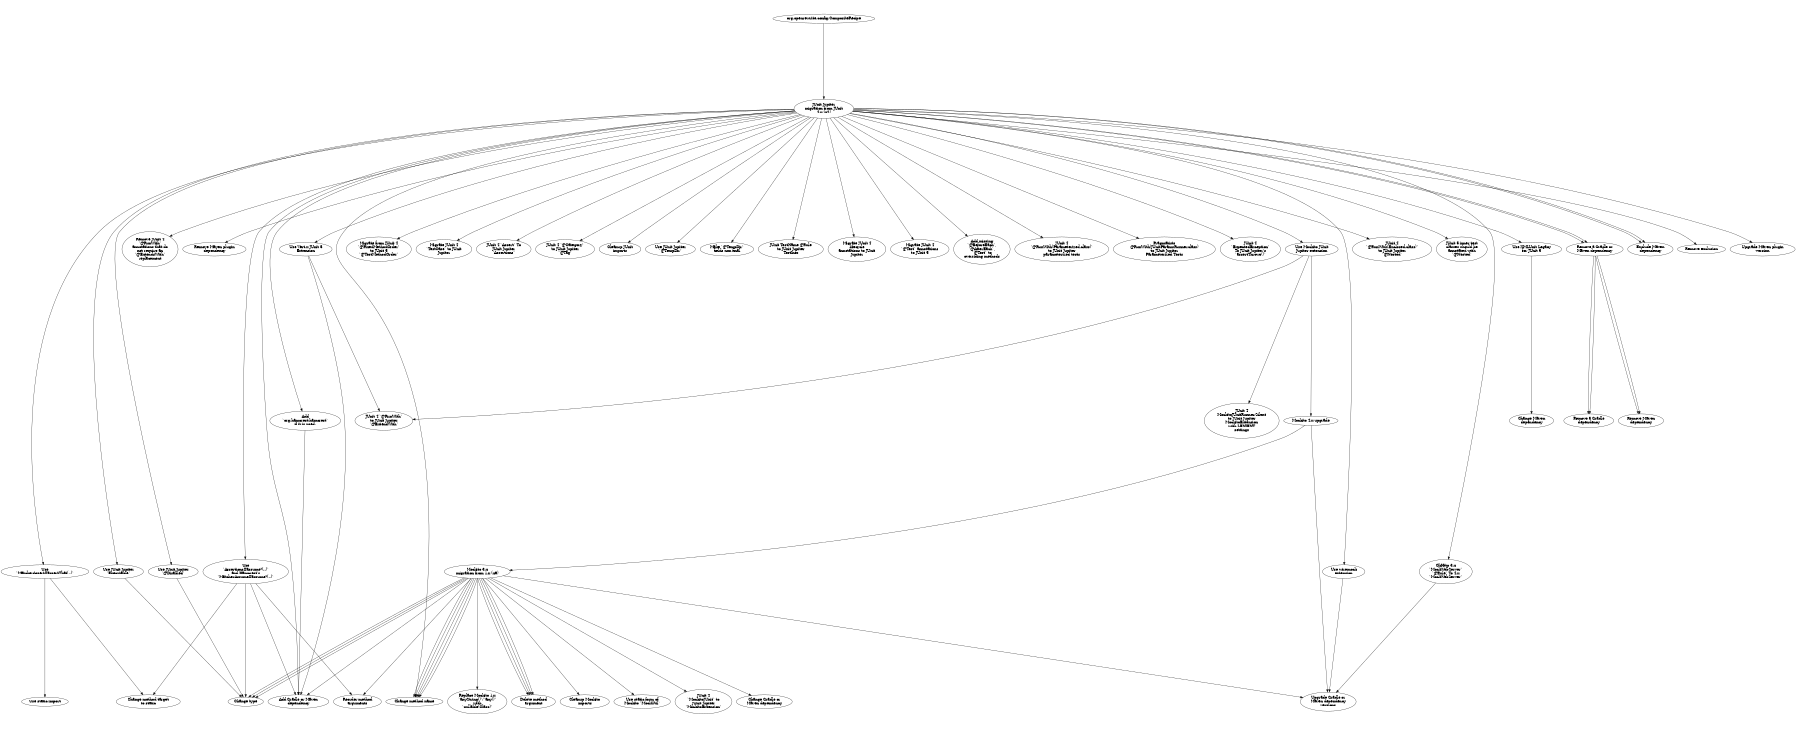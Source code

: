 digraph G {
  ratio="fill";
  size="12,5!";
  org_openrewrite_java_dependencies_UpgradeDependencyVersion [label="Upgrade Gradle or
Maven dependency
versions"];
  org_openrewrite_java_testing_junit5_UseWiremockExtension [label="Use wiremock
extension"];
  org_openrewrite_java_ChangeType [label="Change type"];
  org_openrewrite_java_testing_junit5_IgnoreToDisabled [label="Use JUnit Jupiter
`@Disabled`"];
  org_openrewrite_java_ChangeType [label="Change type"];
  org_openrewrite_java_testing_junit5_ThrowingRunnableToExecutable [label="Use JUnit Jupiter
`Executable`"];
  org_openrewrite_java_testing_junit5_RemoveObsoleteRunners [label="Remove JUnit 4
`@RunWith`
annotations that do
not require an
`@ExtendsWith`
replacement"];
  org_openrewrite_maven_RemovePluginDependency [label="Remove Maven plugin
dependency"];
  org_openrewrite_java_ChangeMethodTargetToStatic [label="Change method target
to static"];
  org_openrewrite_java_UseStaticImport [label="Use static import"];
  org_openrewrite_java_testing_junit5_UseHamcrestAssertThat [label="Use
`MatcherAssert#assertThat(..)`"];
  org_openrewrite_java_dependencies_AddDependency [label="Add Gradle or Maven
dependency"];
  org_openrewrite_java_ChangeMethodTargetToStatic [label="Change method target
to static"];
  org_openrewrite_java_ReorderMethodArguments [label="Reorder method
arguments"];
  org_openrewrite_java_ChangeType [label="Change type"];
  org_openrewrite_java_testing_junit5_MigrateAssumptions [label="Use
`Assertions#assume*(..)`
and Hamcrest's
`MatcherAssume#assume*(..)`"];
  org_openrewrite_java_ChangeType [label="Change type"];
  org_openrewrite_java_testing_mockito_AnyToNullable [label="Replace Mockito 1.x
`anyString()`/`any()`
with
`nullable(Class)`"];
  org_openrewrite_java_ChangeType [label="Change type"];
  org_openrewrite_java_ChangeMethodName [label="Change method name"];
  org_openrewrite_java_DeleteMethodArgument [label="Delete method
argument"];
  org_openrewrite_java_ChangeMethodName [label="Change method name"];
  org_openrewrite_java_DeleteMethodArgument [label="Delete method
argument"];
  org_openrewrite_java_ChangeMethodName [label="Change method name"];
  org_openrewrite_java_DeleteMethodArgument [label="Delete method
argument"];
  org_openrewrite_java_ChangeMethodName [label="Change method name"];
  org_openrewrite_java_DeleteMethodArgument [label="Delete method
argument"];
  org_openrewrite_java_ReorderMethodArguments [label="Reorder method
arguments"];
  org_openrewrite_java_ChangeMethodName [label="Change method name"];
  org_openrewrite_java_ChangeType [label="Change type"];
  org_openrewrite_java_testing_mockito_CleanupMockitoImports [label="Cleanup Mockito
imports"];
  org_openrewrite_java_testing_mockito_MockUtilsToStatic [label="Use static form of
Mockito `MockUtil`"];
  org_openrewrite_java_testing_junit5_MockitoJUnitToMockitoExtension [label="JUnit 4
`MockitoJUnit` to
JUnit Jupiter
`MockitoExtension`"];
  org_openrewrite_java_dependencies_AddDependency [label="Add Gradle or Maven
dependency"];
  org_openrewrite_java_dependencies_UpgradeDependencyVersion [label="Upgrade Gradle or
Maven dependency
versions"];
  org_openrewrite_java_dependencies_ChangeDependency [label="Change Gradle or
Maven dependency"];
  org_openrewrite_java_testing_mockito_Mockito1to3Migration [label="Mockito 3.x
migration from 1.x (x9)"];
  org_openrewrite_java_dependencies_UpgradeDependencyVersion [label="Upgrade Gradle or
Maven dependency
versions"];
  org_openrewrite_java_testing_mockito_Mockito1to4Migration [label="Mockito 4.x upgrade"];
  org_openrewrite_java_testing_mockito_MockitoJUnitRunnerSilentToExtension [label="JUnit 4
MockitoJUnitRunner.Silent
to JUnit Jupiter
MockitoExtension
with LENIENT
settings"];
  org_openrewrite_java_testing_junit5_RunnerToExtension [label="JUnit 4 `@RunWith`
to JUnit Jupiter
`@ExtendWith`"];
  org_openrewrite_java_testing_junit5_UseMockitoExtension [label="Use Mockito JUnit
Jupiter extension"];
  org_openrewrite_java_testing_junit5_UseTestMethodOrder [label="Migrate from JUnit 4
`@FixedMethodOrder`
to JUnit 5
`@TestMethodOrder`"];
  org_openrewrite_java_testing_junit5_MigrateJUnitTestCase [label="Migrate JUnit 4
`TestCase` to JUnit
Jupiter"];
  org_openrewrite_java_ChangeMethodName [label="Change method name"];
  org_openrewrite_java_testing_junit5_AssertToAssertions [label="JUnit 4 `Assert` To
JUnit Jupiter
`Assertions`"];
  org_openrewrite_java_testing_junit5_CategoryToTag [label="JUnit 4 `@Category`
to JUnit Jupiter
`@Tag`"];
  org_openrewrite_java_testing_junit5_CleanupJUnitImports [label="Cleanup JUnit
imports"];
  org_openrewrite_java_testing_junit5_TemporaryFolderToTempDir [label="Use JUnit Jupiter
`@TempDir`"];
  org_openrewrite_java_testing_junit5_TempDirNonFinal [label="Make `@TempDir`
fields non final"];
  org_openrewrite_java_testing_junit5_TestRuleToTestInfo [label="JUnit TestName @Rule
to JUnit Jupiter
TestInfo"];
  org_openrewrite_java_testing_junit5_UpdateBeforeAfterAnnotations [label="Migrate JUnit 4
lifecycle
annotations to JUnit
Jupiter"];
  org_openrewrite_java_testing_junit5_UpdateTestAnnotation [label="Migrate JUnit 4
`@Test` annotations
to JUnit 5"];
  org_openrewrite_java_testing_junit5_AddMissingTestBeforeAfterAnnotations [label="Add missing
`@BeforeEach`,
`@AfterEach`,
`@Test` to
overriding methods"];
  org_openrewrite_java_testing_junit5_ParameterizedRunnerToParameterized [label="JUnit 4
`@RunWith(Parameterized.class)`
to JUnit Jupiter
parameterized tests"];
  org_openrewrite_java_testing_junit5_JUnitParamsRunnerToParameterized [label="Pragmatists
@RunWith(JUnitParamsRunner.class)
to JUnit Jupiter
Parameterized Tests"];
  org_openrewrite_java_testing_junit5_ExpectedExceptionToAssertThrows [label="JUnit 4
`ExpectedException`
To JUnit Jupiter's
`assertThrows()`"];
  org_openrewrite_java_dependencies_UpgradeDependencyVersion [label="Upgrade Gradle or
Maven dependency
versions"];
  org_openrewrite_java_testing_junit5_UpdateMockWebServer [label="OkHttp 3.x
`MockWebServer`
`@Rule` To 4.x
`MockWebServer`"];
  org_openrewrite_java_testing_junit5_RunnerToExtension [label="JUnit 4 `@RunWith`
to JUnit Jupiter
`@ExtendWith`"];
  org_openrewrite_java_dependencies_AddDependency [label="Add Gradle or Maven
dependency"];
  org_openrewrite_java_testing_junit5_VertxUnitToVertxJunit5 [label="Use Vert.x JUnit 5
Extension"];
  org_openrewrite_java_testing_junit5_EnclosedToNested [label="JUnit 4
`@RunWith(Enclosed.class)`
to JUnit Jupiter
`@Nested`"];
  org_openrewrite_java_testing_junit5_AddMissingNested [label="JUnit 5 inner test
classes should be
annotated with
`@Nested`"];
  org_openrewrite_java_dependencies_AddDependency [label="Add Gradle or Maven
dependency"];
  org_openrewrite_java_testing_hamcrest_AddHamcrestIfUsed [label="Add
`org.hamcrest:hamcrest`
if it is used."];
  org_openrewrite_maven_ChangeDependencyGroupIdAndArtifactId [label="Change Maven
dependency"];
  org_openrewrite_java_testing_junit5_UseXMLUnitLegacy [label="Use XMLUnit Legacy
for JUnit 5"];
  org_openrewrite_gradle_RemoveDependency [label="Remove a Gradle
dependency"];
  org_openrewrite_maven_RemoveDependency [label="Remove Maven
dependency"];
  org_openrewrite_java_dependencies_RemoveDependency [label="Remove a Gradle or
Maven dependency"];
  org_openrewrite_maven_ExcludeDependency [label="Exclude Maven
dependency"];
  org_openrewrite_maven_RemoveExclusion [label="Remove exclusion"];
  org_openrewrite_gradle_RemoveDependency [label="Remove a Gradle
dependency"];
  org_openrewrite_maven_RemoveDependency [label="Remove Maven
dependency"];
  org_openrewrite_java_dependencies_RemoveDependency [label="Remove a Gradle or
Maven dependency"];
  org_openrewrite_maven_ExcludeDependency [label="Exclude Maven
dependency"];
  org_openrewrite_java_dependencies_AddDependency [label="Add Gradle or Maven
dependency"];
  org_openrewrite_maven_UpgradePluginVersion [label="Upgrade Maven plugin
version"];
  org_openrewrite_java_testing_junit5_JUnit4to5Migration [label="JUnit Jupiter
migration from JUnit
4.x (x2)"];
  org_openrewrite_config_CompositeRecipe [label="org.openrewrite.config.CompositeRecipe"];
  org_openrewrite_config_CompositeRecipe -> org_openrewrite_java_testing_junit5_JUnit4to5Migration;
  org_openrewrite_java_testing_junit5_JUnit4to5Migration -> org_openrewrite_java_testing_junit5_UseWiremockExtension;
  org_openrewrite_java_testing_junit5_UseWiremockExtension -> org_openrewrite_java_dependencies_UpgradeDependencyVersion;
  org_openrewrite_java_testing_junit5_JUnit4to5Migration -> org_openrewrite_java_testing_junit5_IgnoreToDisabled;
  org_openrewrite_java_testing_junit5_IgnoreToDisabled -> org_openrewrite_java_ChangeType;
  org_openrewrite_java_testing_junit5_JUnit4to5Migration -> org_openrewrite_java_testing_junit5_ThrowingRunnableToExecutable;
  org_openrewrite_java_testing_junit5_ThrowingRunnableToExecutable -> org_openrewrite_java_ChangeType;
  org_openrewrite_java_testing_junit5_JUnit4to5Migration -> org_openrewrite_java_testing_junit5_RemoveObsoleteRunners;
  org_openrewrite_java_testing_junit5_JUnit4to5Migration -> org_openrewrite_maven_RemovePluginDependency;
  org_openrewrite_java_testing_junit5_JUnit4to5Migration -> org_openrewrite_java_testing_junit5_UseHamcrestAssertThat;
  org_openrewrite_java_testing_junit5_UseHamcrestAssertThat -> org_openrewrite_java_ChangeMethodTargetToStatic;
  org_openrewrite_java_testing_junit5_UseHamcrestAssertThat -> org_openrewrite_java_UseStaticImport;
  org_openrewrite_java_testing_junit5_JUnit4to5Migration -> org_openrewrite_java_testing_junit5_MigrateAssumptions;
  org_openrewrite_java_testing_junit5_MigrateAssumptions -> org_openrewrite_java_dependencies_AddDependency;
  org_openrewrite_java_testing_junit5_MigrateAssumptions -> org_openrewrite_java_ChangeMethodTargetToStatic;
  org_openrewrite_java_testing_junit5_MigrateAssumptions -> org_openrewrite_java_ReorderMethodArguments;
  org_openrewrite_java_testing_junit5_MigrateAssumptions -> org_openrewrite_java_ChangeType;
  org_openrewrite_java_testing_junit5_JUnit4to5Migration -> org_openrewrite_java_testing_junit5_UseMockitoExtension;
  org_openrewrite_java_testing_junit5_UseMockitoExtension -> org_openrewrite_java_testing_mockito_Mockito1to4Migration;
  org_openrewrite_java_testing_mockito_Mockito1to4Migration -> org_openrewrite_java_testing_mockito_Mockito1to3Migration;
  org_openrewrite_java_testing_mockito_Mockito1to3Migration -> org_openrewrite_java_ChangeType;
  org_openrewrite_java_testing_mockito_Mockito1to3Migration -> org_openrewrite_java_testing_mockito_AnyToNullable;
  org_openrewrite_java_testing_mockito_Mockito1to3Migration -> org_openrewrite_java_ChangeType;
  org_openrewrite_java_testing_mockito_Mockito1to3Migration -> org_openrewrite_java_ChangeMethodName;
  org_openrewrite_java_testing_mockito_Mockito1to3Migration -> org_openrewrite_java_DeleteMethodArgument;
  org_openrewrite_java_testing_mockito_Mockito1to3Migration -> org_openrewrite_java_ChangeMethodName;
  org_openrewrite_java_testing_mockito_Mockito1to3Migration -> org_openrewrite_java_DeleteMethodArgument;
  org_openrewrite_java_testing_mockito_Mockito1to3Migration -> org_openrewrite_java_ChangeMethodName;
  org_openrewrite_java_testing_mockito_Mockito1to3Migration -> org_openrewrite_java_DeleteMethodArgument;
  org_openrewrite_java_testing_mockito_Mockito1to3Migration -> org_openrewrite_java_ChangeMethodName;
  org_openrewrite_java_testing_mockito_Mockito1to3Migration -> org_openrewrite_java_DeleteMethodArgument;
  org_openrewrite_java_testing_mockito_Mockito1to3Migration -> org_openrewrite_java_ReorderMethodArguments;
  org_openrewrite_java_testing_mockito_Mockito1to3Migration -> org_openrewrite_java_ChangeMethodName;
  org_openrewrite_java_testing_mockito_Mockito1to3Migration -> org_openrewrite_java_ChangeType;
  org_openrewrite_java_testing_mockito_Mockito1to3Migration -> org_openrewrite_java_testing_mockito_CleanupMockitoImports;
  org_openrewrite_java_testing_mockito_Mockito1to3Migration -> org_openrewrite_java_testing_mockito_MockUtilsToStatic;
  org_openrewrite_java_testing_mockito_Mockito1to3Migration -> org_openrewrite_java_testing_junit5_MockitoJUnitToMockitoExtension;
  org_openrewrite_java_testing_mockito_Mockito1to3Migration -> org_openrewrite_java_dependencies_AddDependency;
  org_openrewrite_java_testing_mockito_Mockito1to3Migration -> org_openrewrite_java_dependencies_UpgradeDependencyVersion;
  org_openrewrite_java_testing_mockito_Mockito1to3Migration -> org_openrewrite_java_dependencies_ChangeDependency;
  org_openrewrite_java_testing_mockito_Mockito1to4Migration -> org_openrewrite_java_dependencies_UpgradeDependencyVersion;
  org_openrewrite_java_testing_junit5_UseMockitoExtension -> org_openrewrite_java_testing_mockito_MockitoJUnitRunnerSilentToExtension;
  org_openrewrite_java_testing_junit5_UseMockitoExtension -> org_openrewrite_java_testing_junit5_RunnerToExtension;
  org_openrewrite_java_testing_junit5_JUnit4to5Migration -> org_openrewrite_java_testing_junit5_UseTestMethodOrder;
  org_openrewrite_java_testing_junit5_JUnit4to5Migration -> org_openrewrite_java_testing_junit5_MigrateJUnitTestCase;
  org_openrewrite_java_testing_junit5_JUnit4to5Migration -> org_openrewrite_java_ChangeMethodName;
  org_openrewrite_java_testing_junit5_JUnit4to5Migration -> org_openrewrite_java_testing_junit5_AssertToAssertions;
  org_openrewrite_java_testing_junit5_JUnit4to5Migration -> org_openrewrite_java_testing_junit5_CategoryToTag;
  org_openrewrite_java_testing_junit5_JUnit4to5Migration -> org_openrewrite_java_testing_junit5_CleanupJUnitImports;
  org_openrewrite_java_testing_junit5_JUnit4to5Migration -> org_openrewrite_java_testing_junit5_TemporaryFolderToTempDir;
  org_openrewrite_java_testing_junit5_JUnit4to5Migration -> org_openrewrite_java_testing_junit5_TempDirNonFinal;
  org_openrewrite_java_testing_junit5_JUnit4to5Migration -> org_openrewrite_java_testing_junit5_TestRuleToTestInfo;
  org_openrewrite_java_testing_junit5_JUnit4to5Migration -> org_openrewrite_java_testing_junit5_UpdateBeforeAfterAnnotations;
  org_openrewrite_java_testing_junit5_JUnit4to5Migration -> org_openrewrite_java_testing_junit5_UpdateTestAnnotation;
  org_openrewrite_java_testing_junit5_JUnit4to5Migration -> org_openrewrite_java_testing_junit5_AddMissingTestBeforeAfterAnnotations;
  org_openrewrite_java_testing_junit5_JUnit4to5Migration -> org_openrewrite_java_testing_junit5_ParameterizedRunnerToParameterized;
  org_openrewrite_java_testing_junit5_JUnit4to5Migration -> org_openrewrite_java_testing_junit5_JUnitParamsRunnerToParameterized;
  org_openrewrite_java_testing_junit5_JUnit4to5Migration -> org_openrewrite_java_testing_junit5_ExpectedExceptionToAssertThrows;
  org_openrewrite_java_testing_junit5_JUnit4to5Migration -> org_openrewrite_java_testing_junit5_UpdateMockWebServer;
  org_openrewrite_java_testing_junit5_UpdateMockWebServer -> org_openrewrite_java_dependencies_UpgradeDependencyVersion;
  org_openrewrite_java_testing_junit5_JUnit4to5Migration -> org_openrewrite_java_testing_junit5_VertxUnitToVertxJunit5;
  org_openrewrite_java_testing_junit5_VertxUnitToVertxJunit5 -> org_openrewrite_java_testing_junit5_RunnerToExtension;
  org_openrewrite_java_testing_junit5_VertxUnitToVertxJunit5 -> org_openrewrite_java_dependencies_AddDependency;
  org_openrewrite_java_testing_junit5_JUnit4to5Migration -> org_openrewrite_java_testing_junit5_EnclosedToNested;
  org_openrewrite_java_testing_junit5_JUnit4to5Migration -> org_openrewrite_java_testing_junit5_AddMissingNested;
  org_openrewrite_java_testing_junit5_JUnit4to5Migration -> org_openrewrite_java_testing_hamcrest_AddHamcrestIfUsed;
  org_openrewrite_java_testing_hamcrest_AddHamcrestIfUsed -> org_openrewrite_java_dependencies_AddDependency;
  org_openrewrite_java_testing_junit5_JUnit4to5Migration -> org_openrewrite_java_testing_junit5_UseXMLUnitLegacy;
  org_openrewrite_java_testing_junit5_UseXMLUnitLegacy -> org_openrewrite_maven_ChangeDependencyGroupIdAndArtifactId;
  org_openrewrite_java_testing_junit5_JUnit4to5Migration -> org_openrewrite_java_dependencies_RemoveDependency;
  org_openrewrite_java_dependencies_RemoveDependency -> org_openrewrite_gradle_RemoveDependency;
  org_openrewrite_java_dependencies_RemoveDependency -> org_openrewrite_maven_RemoveDependency;
  org_openrewrite_java_testing_junit5_JUnit4to5Migration -> org_openrewrite_maven_ExcludeDependency;
  org_openrewrite_java_testing_junit5_JUnit4to5Migration -> org_openrewrite_maven_RemoveExclusion;
  org_openrewrite_java_testing_junit5_JUnit4to5Migration -> org_openrewrite_java_dependencies_RemoveDependency;
  org_openrewrite_java_dependencies_RemoveDependency -> org_openrewrite_gradle_RemoveDependency;
  org_openrewrite_java_dependencies_RemoveDependency -> org_openrewrite_maven_RemoveDependency;
  org_openrewrite_java_testing_junit5_JUnit4to5Migration -> org_openrewrite_maven_ExcludeDependency;
  org_openrewrite_java_testing_junit5_JUnit4to5Migration -> org_openrewrite_java_dependencies_AddDependency;
  org_openrewrite_java_testing_junit5_JUnit4to5Migration -> org_openrewrite_maven_UpgradePluginVersion;
}